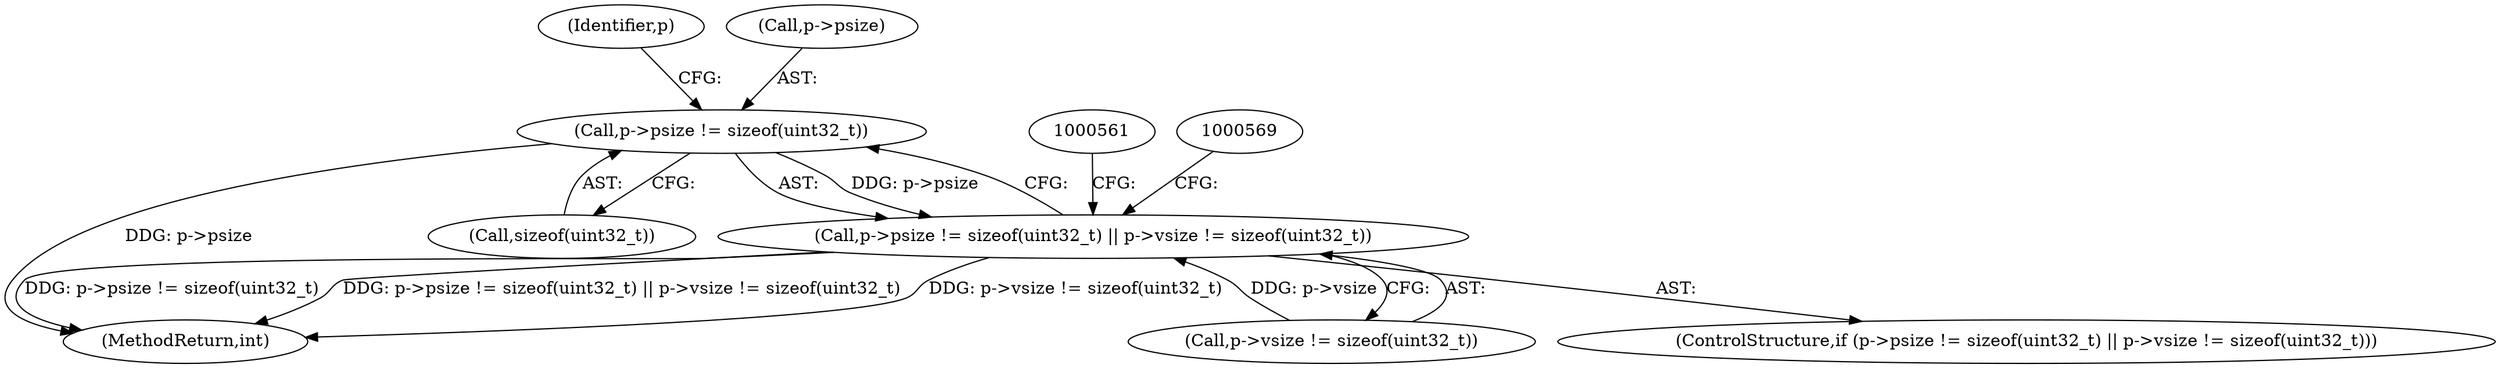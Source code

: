 digraph "0_Android_557bd7bfe6c4895faee09e46fc9b5304a956c8b7@API" {
"1000545" [label="(Call,p->psize != sizeof(uint32_t))"];
"1000544" [label="(Call,p->psize != sizeof(uint32_t) || p->vsize != sizeof(uint32_t))"];
"1000553" [label="(Identifier,p)"];
"1000544" [label="(Call,p->psize != sizeof(uint32_t) || p->vsize != sizeof(uint32_t))"];
"1000549" [label="(Call,sizeof(uint32_t))"];
"1000543" [label="(ControlStructure,if (p->psize != sizeof(uint32_t) || p->vsize != sizeof(uint32_t)))"];
"1000546" [label="(Call,p->psize)"];
"1000545" [label="(Call,p->psize != sizeof(uint32_t))"];
"1001120" [label="(MethodReturn,int)"];
"1000551" [label="(Call,p->vsize != sizeof(uint32_t))"];
"1000545" -> "1000544"  [label="AST: "];
"1000545" -> "1000549"  [label="CFG: "];
"1000546" -> "1000545"  [label="AST: "];
"1000549" -> "1000545"  [label="AST: "];
"1000553" -> "1000545"  [label="CFG: "];
"1000544" -> "1000545"  [label="CFG: "];
"1000545" -> "1001120"  [label="DDG: p->psize"];
"1000545" -> "1000544"  [label="DDG: p->psize"];
"1000544" -> "1000543"  [label="AST: "];
"1000544" -> "1000551"  [label="CFG: "];
"1000551" -> "1000544"  [label="AST: "];
"1000561" -> "1000544"  [label="CFG: "];
"1000569" -> "1000544"  [label="CFG: "];
"1000544" -> "1001120"  [label="DDG: p->vsize != sizeof(uint32_t)"];
"1000544" -> "1001120"  [label="DDG: p->psize != sizeof(uint32_t)"];
"1000544" -> "1001120"  [label="DDG: p->psize != sizeof(uint32_t) || p->vsize != sizeof(uint32_t)"];
"1000551" -> "1000544"  [label="DDG: p->vsize"];
}
